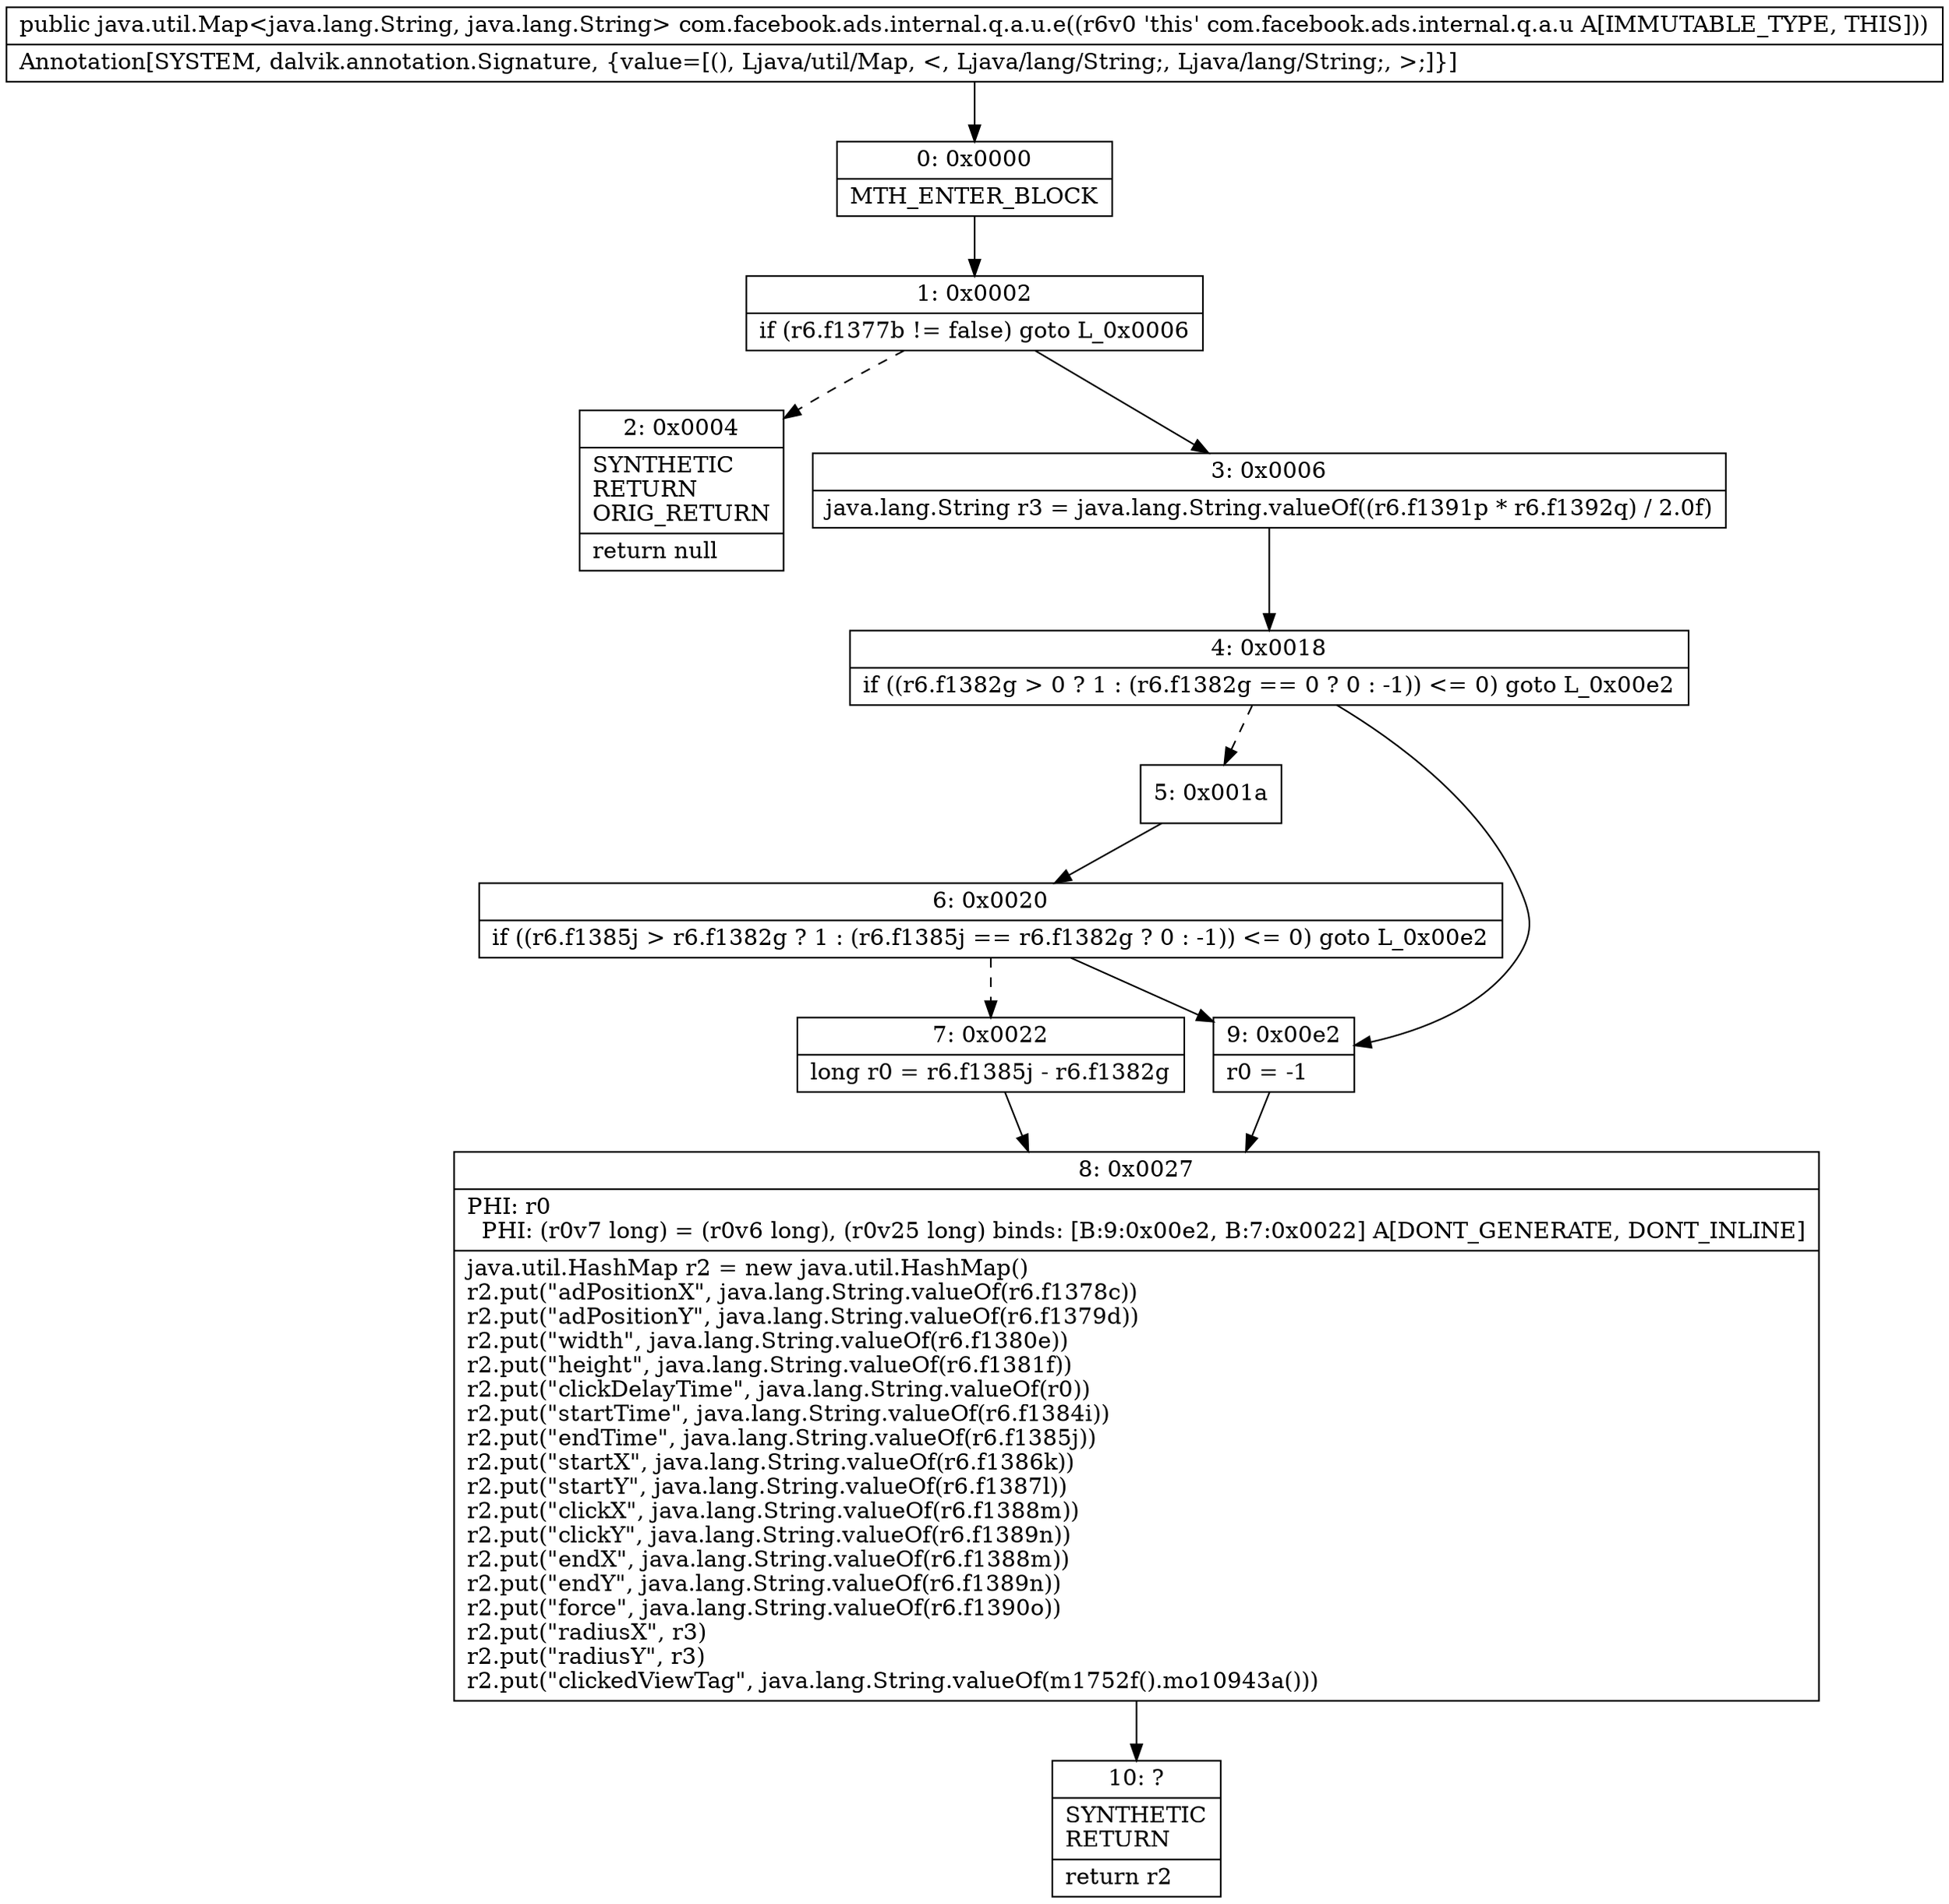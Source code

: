 digraph "CFG forcom.facebook.ads.internal.q.a.u.e()Ljava\/util\/Map;" {
Node_0 [shape=record,label="{0\:\ 0x0000|MTH_ENTER_BLOCK\l}"];
Node_1 [shape=record,label="{1\:\ 0x0002|if (r6.f1377b != false) goto L_0x0006\l}"];
Node_2 [shape=record,label="{2\:\ 0x0004|SYNTHETIC\lRETURN\lORIG_RETURN\l|return null\l}"];
Node_3 [shape=record,label="{3\:\ 0x0006|java.lang.String r3 = java.lang.String.valueOf((r6.f1391p * r6.f1392q) \/ 2.0f)\l}"];
Node_4 [shape=record,label="{4\:\ 0x0018|if ((r6.f1382g \> 0 ? 1 : (r6.f1382g == 0 ? 0 : \-1)) \<= 0) goto L_0x00e2\l}"];
Node_5 [shape=record,label="{5\:\ 0x001a}"];
Node_6 [shape=record,label="{6\:\ 0x0020|if ((r6.f1385j \> r6.f1382g ? 1 : (r6.f1385j == r6.f1382g ? 0 : \-1)) \<= 0) goto L_0x00e2\l}"];
Node_7 [shape=record,label="{7\:\ 0x0022|long r0 = r6.f1385j \- r6.f1382g\l}"];
Node_8 [shape=record,label="{8\:\ 0x0027|PHI: r0 \l  PHI: (r0v7 long) = (r0v6 long), (r0v25 long) binds: [B:9:0x00e2, B:7:0x0022] A[DONT_GENERATE, DONT_INLINE]\l|java.util.HashMap r2 = new java.util.HashMap()\lr2.put(\"adPositionX\", java.lang.String.valueOf(r6.f1378c))\lr2.put(\"adPositionY\", java.lang.String.valueOf(r6.f1379d))\lr2.put(\"width\", java.lang.String.valueOf(r6.f1380e))\lr2.put(\"height\", java.lang.String.valueOf(r6.f1381f))\lr2.put(\"clickDelayTime\", java.lang.String.valueOf(r0))\lr2.put(\"startTime\", java.lang.String.valueOf(r6.f1384i))\lr2.put(\"endTime\", java.lang.String.valueOf(r6.f1385j))\lr2.put(\"startX\", java.lang.String.valueOf(r6.f1386k))\lr2.put(\"startY\", java.lang.String.valueOf(r6.f1387l))\lr2.put(\"clickX\", java.lang.String.valueOf(r6.f1388m))\lr2.put(\"clickY\", java.lang.String.valueOf(r6.f1389n))\lr2.put(\"endX\", java.lang.String.valueOf(r6.f1388m))\lr2.put(\"endY\", java.lang.String.valueOf(r6.f1389n))\lr2.put(\"force\", java.lang.String.valueOf(r6.f1390o))\lr2.put(\"radiusX\", r3)\lr2.put(\"radiusY\", r3)\lr2.put(\"clickedViewTag\", java.lang.String.valueOf(m1752f().mo10943a()))\l}"];
Node_9 [shape=record,label="{9\:\ 0x00e2|r0 = \-1\l}"];
Node_10 [shape=record,label="{10\:\ ?|SYNTHETIC\lRETURN\l|return r2\l}"];
MethodNode[shape=record,label="{public java.util.Map\<java.lang.String, java.lang.String\> com.facebook.ads.internal.q.a.u.e((r6v0 'this' com.facebook.ads.internal.q.a.u A[IMMUTABLE_TYPE, THIS]))  | Annotation[SYSTEM, dalvik.annotation.Signature, \{value=[(), Ljava\/util\/Map, \<, Ljava\/lang\/String;, Ljava\/lang\/String;, \>;]\}]\l}"];
MethodNode -> Node_0;
Node_0 -> Node_1;
Node_1 -> Node_2[style=dashed];
Node_1 -> Node_3;
Node_3 -> Node_4;
Node_4 -> Node_5[style=dashed];
Node_4 -> Node_9;
Node_5 -> Node_6;
Node_6 -> Node_7[style=dashed];
Node_6 -> Node_9;
Node_7 -> Node_8;
Node_8 -> Node_10;
Node_9 -> Node_8;
}

